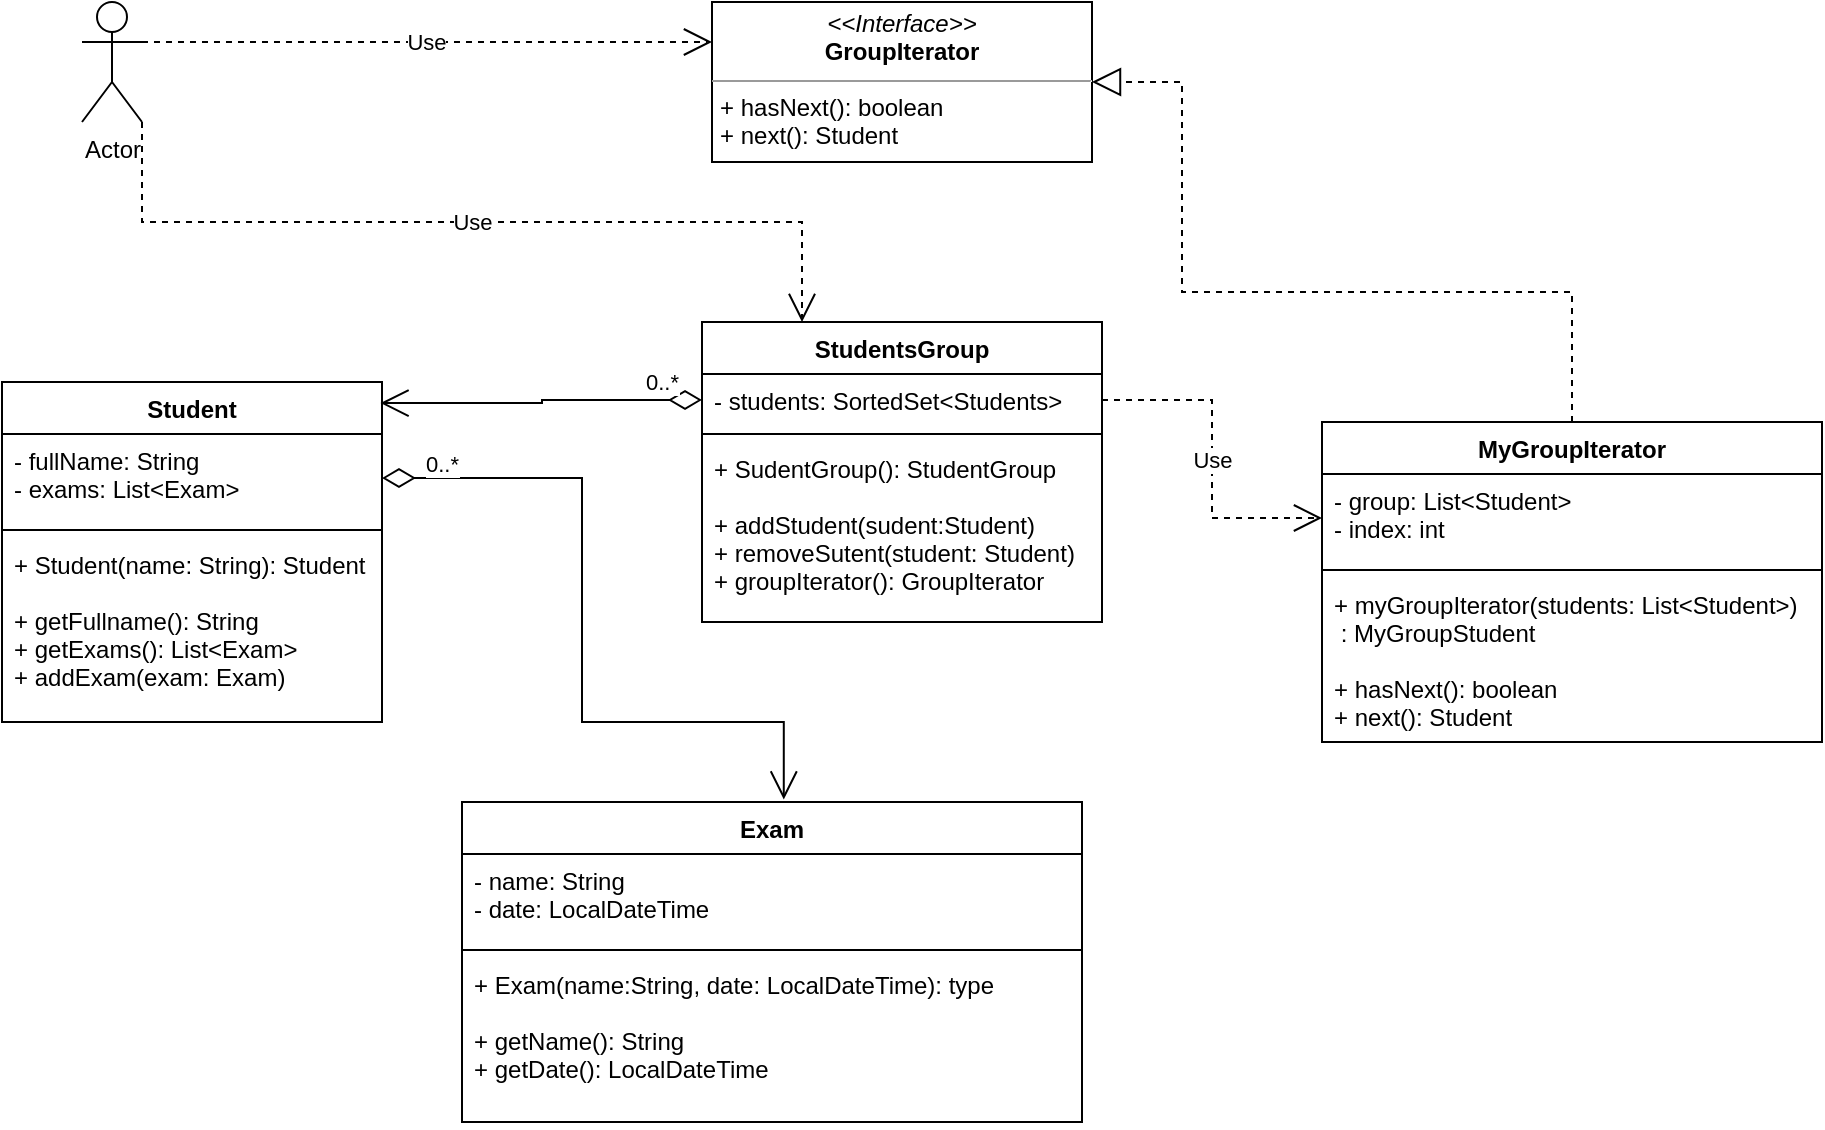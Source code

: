 <mxfile version="20.5.3" type="embed"><diagram id="23iRSUPoRavnBvh4doch" name="Page-1"><mxGraphModel dx="526" dy="824" grid="1" gridSize="10" guides="1" tooltips="1" connect="1" arrows="1" fold="1" page="1" pageScale="1" pageWidth="827" pageHeight="1169" math="0" shadow="0"><root><mxCell id="0"/><mxCell id="1" parent="0"/><mxCell id="2" value="&lt;p style=&quot;margin:0px;margin-top:4px;text-align:center;&quot;&gt;&lt;i&gt;&amp;lt;&amp;lt;Interface&amp;gt;&amp;gt;&lt;/i&gt;&lt;br&gt;&lt;b&gt;GroupIterator&lt;/b&gt;&lt;/p&gt;&lt;hr size=&quot;1&quot;&gt;&lt;p style=&quot;margin:0px;margin-left:4px;&quot;&gt;&lt;span style=&quot;background-color: initial;&quot;&gt;+ hasNext(): boolean&lt;/span&gt;&lt;/p&gt;&lt;p style=&quot;margin:0px;margin-left:4px;&quot;&gt;&lt;span style=&quot;background-color: initial;&quot;&gt;+ next(): Student&lt;/span&gt;&lt;/p&gt;" style="verticalAlign=top;align=left;overflow=fill;fontSize=12;fontFamily=Helvetica;html=1;" parent="1" vertex="1"><mxGeometry x="485" y="80" width="190" height="80" as="geometry"/></mxCell><mxCell id="3" value="StudentsGroup" style="swimlane;fontStyle=1;align=center;verticalAlign=top;childLayout=stackLayout;horizontal=1;startSize=26;horizontalStack=0;resizeParent=1;resizeParentMax=0;resizeLast=0;collapsible=1;marginBottom=0;" parent="1" vertex="1"><mxGeometry x="480" y="240" width="200" height="150" as="geometry"/></mxCell><mxCell id="4" value="- students: SortedSet&lt;Students&gt;" style="text;strokeColor=none;fillColor=none;align=left;verticalAlign=top;spacingLeft=4;spacingRight=4;overflow=hidden;rotatable=0;points=[[0,0.5],[1,0.5]];portConstraint=eastwest;" parent="3" vertex="1"><mxGeometry y="26" width="200" height="26" as="geometry"/></mxCell><mxCell id="5" value="" style="line;strokeWidth=1;fillColor=none;align=left;verticalAlign=middle;spacingTop=-1;spacingLeft=3;spacingRight=3;rotatable=0;labelPosition=right;points=[];portConstraint=eastwest;strokeColor=inherit;" parent="3" vertex="1"><mxGeometry y="52" width="200" height="8" as="geometry"/></mxCell><mxCell id="6" value="+ SudentGroup(): StudentGroup&#10;&#10;+ addStudent(sudent:Student)&#10;+ removeSutent(student: Student)&#10;+ groupIterator(): GroupIterator" style="text;strokeColor=none;fillColor=none;align=left;verticalAlign=top;spacingLeft=4;spacingRight=4;overflow=hidden;rotatable=0;points=[[0,0.5],[1,0.5]];portConstraint=eastwest;" parent="3" vertex="1"><mxGeometry y="60" width="200" height="90" as="geometry"/></mxCell><mxCell id="7" value="Student" style="swimlane;fontStyle=1;align=center;verticalAlign=top;childLayout=stackLayout;horizontal=1;startSize=26;horizontalStack=0;resizeParent=1;resizeParentMax=0;resizeLast=0;collapsible=1;marginBottom=0;" parent="1" vertex="1"><mxGeometry x="130" y="270" width="190" height="170" as="geometry"/></mxCell><mxCell id="8" value="- fullName: String&#10;- exams: List&lt;Exam&gt;" style="text;strokeColor=none;fillColor=none;align=left;verticalAlign=top;spacingLeft=4;spacingRight=4;overflow=hidden;rotatable=0;points=[[0,0.5],[1,0.5]];portConstraint=eastwest;" parent="7" vertex="1"><mxGeometry y="26" width="190" height="44" as="geometry"/></mxCell><mxCell id="9" value="" style="line;strokeWidth=1;fillColor=none;align=left;verticalAlign=middle;spacingTop=-1;spacingLeft=3;spacingRight=3;rotatable=0;labelPosition=right;points=[];portConstraint=eastwest;strokeColor=inherit;" parent="7" vertex="1"><mxGeometry y="70" width="190" height="8" as="geometry"/></mxCell><mxCell id="10" value="+ Student(name: String): Student&#10;&#10;+ getFullname(): String&#10;+ getExams(): List&lt;Exam&gt;&#10;+ addExam(exam: Exam)" style="text;strokeColor=none;fillColor=none;align=left;verticalAlign=top;spacingLeft=4;spacingRight=4;overflow=hidden;rotatable=0;points=[[0,0.5],[1,0.5]];portConstraint=eastwest;" parent="7" vertex="1"><mxGeometry y="78" width="190" height="92" as="geometry"/></mxCell><mxCell id="11" value="" style="endArrow=block;dashed=1;endFill=0;endSize=12;html=1;rounded=0;entryX=1;entryY=0.5;entryDx=0;entryDy=0;edgeStyle=orthogonalEdgeStyle;exitX=0.5;exitY=0;exitDx=0;exitDy=0;" parent="1" source="23" target="2" edge="1"><mxGeometry width="160" relative="1" as="geometry"><mxPoint x="760" y="230" as="sourcePoint"/><mxPoint x="490" y="320" as="targetPoint"/><Array as="points"><mxPoint x="915" y="225"/><mxPoint x="720" y="225"/><mxPoint x="720" y="120"/></Array></mxGeometry></mxCell><mxCell id="12" value="0..*" style="endArrow=open;html=1;endSize=12;startArrow=diamondThin;startSize=14;startFill=0;edgeStyle=orthogonalEdgeStyle;align=left;verticalAlign=bottom;rounded=0;entryX=0.996;entryY=0.062;entryDx=0;entryDy=0;entryPerimeter=0;" parent="1" source="4" target="7" edge="1"><mxGeometry x="-0.627" relative="1" as="geometry"><mxPoint x="330" y="320" as="sourcePoint"/><mxPoint x="330" y="279" as="targetPoint"/><mxPoint as="offset"/></mxGeometry></mxCell><mxCell id="15" value="Actor" style="shape=umlActor;verticalLabelPosition=bottom;verticalAlign=top;html=1;outlineConnect=0;" parent="1" vertex="1"><mxGeometry x="170" y="80" width="30" height="60" as="geometry"/></mxCell><mxCell id="16" value="Use" style="endArrow=open;endSize=12;dashed=1;html=1;rounded=0;exitX=1;exitY=0.333;exitDx=0;exitDy=0;exitPerimeter=0;entryX=0;entryY=0.25;entryDx=0;entryDy=0;" parent="1" source="15" target="2" edge="1"><mxGeometry width="160" relative="1" as="geometry"><mxPoint x="330" y="320" as="sourcePoint"/><mxPoint x="490" y="320" as="targetPoint"/></mxGeometry></mxCell><mxCell id="17" value="Exam" style="swimlane;fontStyle=1;align=center;verticalAlign=top;childLayout=stackLayout;horizontal=1;startSize=26;horizontalStack=0;resizeParent=1;resizeParentMax=0;resizeLast=0;collapsible=1;marginBottom=0;" parent="1" vertex="1"><mxGeometry x="360" y="480" width="310" height="160" as="geometry"/></mxCell><mxCell id="18" value="- name: String&#10;- date: LocalDateTime" style="text;strokeColor=none;fillColor=none;align=left;verticalAlign=top;spacingLeft=4;spacingRight=4;overflow=hidden;rotatable=0;points=[[0,0.5],[1,0.5]];portConstraint=eastwest;" parent="17" vertex="1"><mxGeometry y="26" width="310" height="44" as="geometry"/></mxCell><mxCell id="19" value="" style="line;strokeWidth=1;fillColor=none;align=left;verticalAlign=middle;spacingTop=-1;spacingLeft=3;spacingRight=3;rotatable=0;labelPosition=right;points=[];portConstraint=eastwest;strokeColor=inherit;" parent="17" vertex="1"><mxGeometry y="70" width="310" height="8" as="geometry"/></mxCell><mxCell id="20" value="+ Exam(name:String, date: LocalDateTime): type&#10;&#10;+ getName(): String&#10;+ getDate(): LocalDateTime" style="text;strokeColor=none;fillColor=none;align=left;verticalAlign=top;spacingLeft=4;spacingRight=4;overflow=hidden;rotatable=0;points=[[0,0.5],[1,0.5]];portConstraint=eastwest;" parent="17" vertex="1"><mxGeometry y="78" width="310" height="82" as="geometry"/></mxCell><mxCell id="21" value="0..*" style="endArrow=open;html=1;endSize=12;startArrow=diamondThin;startSize=14;startFill=0;edgeStyle=orthogonalEdgeStyle;align=left;verticalAlign=bottom;rounded=0;exitX=1;exitY=0.5;exitDx=0;exitDy=0;entryX=0.519;entryY=-0.008;entryDx=0;entryDy=0;entryPerimeter=0;" parent="1" source="8" target="17" edge="1"><mxGeometry x="-0.889" y="-2" relative="1" as="geometry"><mxPoint x="400" y="380" as="sourcePoint"/><mxPoint x="560" y="380" as="targetPoint"/><Array as="points"><mxPoint x="420" y="318"/><mxPoint x="420" y="440"/><mxPoint x="521" y="440"/></Array><mxPoint as="offset"/></mxGeometry></mxCell><mxCell id="22" value="Use" style="endArrow=open;endSize=12;dashed=1;html=1;rounded=0;exitX=1;exitY=1;exitDx=0;exitDy=0;exitPerimeter=0;entryX=0.25;entryY=0;entryDx=0;entryDy=0;edgeStyle=orthogonalEdgeStyle;" edge="1" parent="1" source="15" target="3"><mxGeometry width="160" relative="1" as="geometry"><mxPoint x="300" y="320" as="sourcePoint"/><mxPoint x="460" y="320" as="targetPoint"/></mxGeometry></mxCell><mxCell id="23" value="MyGroupIterator" style="swimlane;fontStyle=1;align=center;verticalAlign=top;childLayout=stackLayout;horizontal=1;startSize=26;horizontalStack=0;resizeParent=1;resizeParentMax=0;resizeLast=0;collapsible=1;marginBottom=0;" vertex="1" parent="1"><mxGeometry x="790" y="290" width="250" height="160" as="geometry"/></mxCell><mxCell id="24" value="- group: List&lt;Student&gt;&#10;- index: int" style="text;strokeColor=none;fillColor=none;align=left;verticalAlign=top;spacingLeft=4;spacingRight=4;overflow=hidden;rotatable=0;points=[[0,0.5],[1,0.5]];portConstraint=eastwest;" vertex="1" parent="23"><mxGeometry y="26" width="250" height="44" as="geometry"/></mxCell><mxCell id="25" value="" style="line;strokeWidth=1;fillColor=none;align=left;verticalAlign=middle;spacingTop=-1;spacingLeft=3;spacingRight=3;rotatable=0;labelPosition=right;points=[];portConstraint=eastwest;strokeColor=inherit;" vertex="1" parent="23"><mxGeometry y="70" width="250" height="8" as="geometry"/></mxCell><mxCell id="26" value="+ myGroupIterator(students: List&lt;Student&gt;)&#10; : MyGroupStudent&#10;&#10;+ hasNext(): boolean&#10;+ next(): Student " style="text;strokeColor=none;fillColor=none;align=left;verticalAlign=top;spacingLeft=4;spacingRight=4;overflow=hidden;rotatable=0;points=[[0,0.5],[1,0.5]];portConstraint=eastwest;" vertex="1" parent="23"><mxGeometry y="78" width="250" height="82" as="geometry"/></mxCell><mxCell id="27" value="Use" style="endArrow=open;endSize=12;dashed=1;html=1;rounded=0;exitX=1;exitY=0.5;exitDx=0;exitDy=0;entryX=0;entryY=0.5;entryDx=0;entryDy=0;edgeStyle=orthogonalEdgeStyle;" edge="1" parent="1" source="4" target="24"><mxGeometry width="160" relative="1" as="geometry"><mxPoint x="630" y="320" as="sourcePoint"/><mxPoint x="790" y="320" as="targetPoint"/></mxGeometry></mxCell></root></mxGraphModel></diagram></mxfile>
